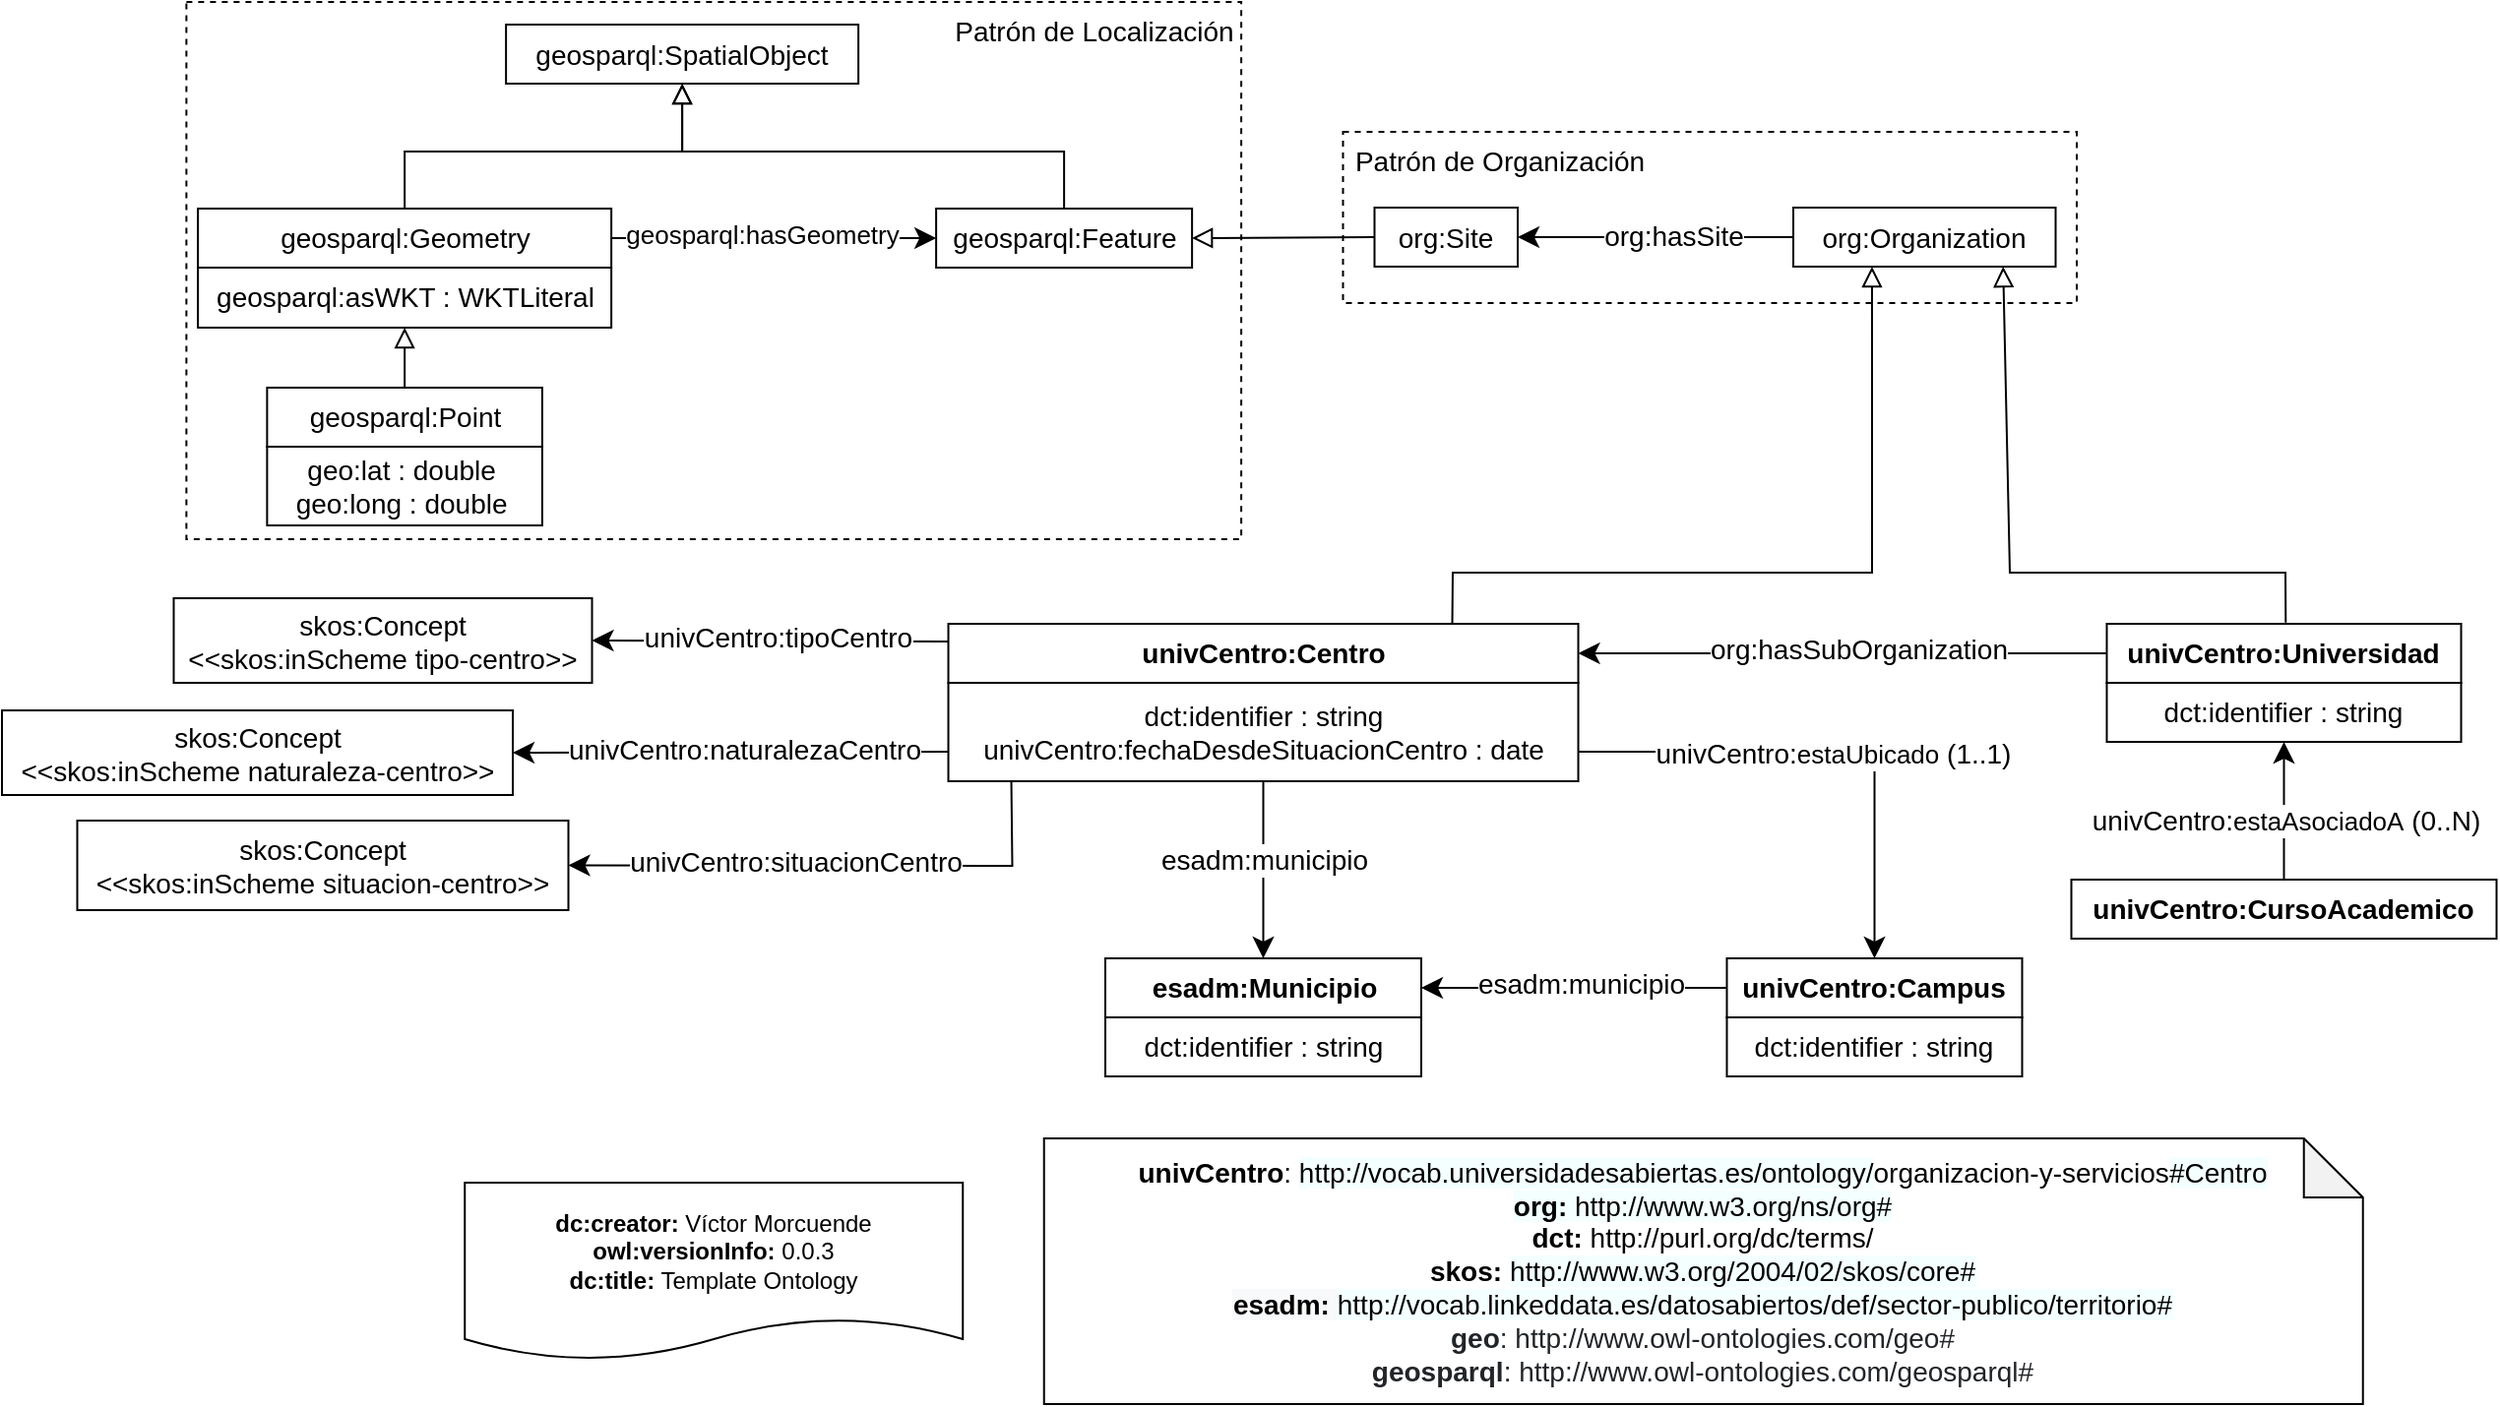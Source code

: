 <mxfile version="17.1.3" type="device"><diagram id="2xOe5xubepqIjJ3LcJC1" name="Page-1"><mxGraphModel dx="2596" dy="854" grid="1" gridSize="10" guides="1" tooltips="1" connect="1" arrows="1" fold="1" page="1" pageScale="1" pageWidth="827" pageHeight="1169" math="0" shadow="0"><root><mxCell id="0"/><mxCell id="1" parent="0"/><mxCell id="2Dfq5uwv8lZPQiUmuwHh-12" value="" style="rounded=0;whiteSpace=wrap;html=1;fontSize=14;fillColor=none;dashed=1;" parent="1" vertex="1"><mxGeometry x="-68.75" y="356" width="372.75" height="87" as="geometry"/></mxCell><mxCell id="tCUEVHxepWvSsO0FmJBN-34" value="" style="rounded=0;whiteSpace=wrap;html=1;fontSize=14;fillColor=none;dashed=1;" parent="1" vertex="1"><mxGeometry x="-656.31" y="290" width="535.87" height="273" as="geometry"/></mxCell><mxCell id="GceAXbP_iQ2KiE-vqXYj-32" value="&lt;font style=&quot;font-size: 14px&quot;&gt;geosparql:SpatialObject&lt;/font&gt;" style="rounded=0;whiteSpace=wrap;html=1;snapToPoint=1;points=[[0.1,0],[0.2,0],[0.3,0],[0.4,0],[0.5,0],[0.6,0],[0.7,0],[0.8,0],[0.9,0],[0,0.1],[0,0.3],[0,0.5],[0,0.7],[0,0.9],[0.1,1],[0.2,1],[0.3,1],[0.4,1],[0.5,1],[0.6,1],[0.7,1],[0.8,1],[0.9,1],[1,0.1],[1,0.3],[1,0.5],[1,0.7],[1,0.9]];" parent="1" vertex="1"><mxGeometry x="-493.94" y="301.5" width="179" height="30" as="geometry"/></mxCell><mxCell id="GceAXbP_iQ2KiE-vqXYj-43" value="" style="group" parent="1" vertex="1" connectable="0"><mxGeometry x="-615.31" y="486" width="139.75" height="70" as="geometry"/></mxCell><mxCell id="GceAXbP_iQ2KiE-vqXYj-36" value="&lt;font style=&quot;font-size: 14px&quot;&gt;geo:lat : double&amp;nbsp;&lt;br&gt;geo:long : double&amp;nbsp;&lt;/font&gt;" style="rounded=0;whiteSpace=wrap;html=1;snapToPoint=1;points=[[0.1,0],[0.2,0],[0.3,0],[0.4,0],[0.5,0],[0.6,0],[0.7,0],[0.8,0],[0.9,0],[0,0.1],[0,0.3],[0,0.5],[0,0.7],[0,0.9],[0.1,1],[0.2,1],[0.3,1],[0.4,1],[0.5,1],[0.6,1],[0.7,1],[0.8,1],[0.9,1],[1,0.1],[1,0.3],[1,0.5],[1,0.7],[1,0.9]];" parent="GceAXbP_iQ2KiE-vqXYj-43" vertex="1"><mxGeometry y="30" width="139.75" height="40" as="geometry"/></mxCell><mxCell id="GceAXbP_iQ2KiE-vqXYj-37" value="&lt;font style=&quot;font-size: 14px&quot;&gt;geosparql:Point&lt;/font&gt;" style="rounded=0;whiteSpace=wrap;html=1;snapToPoint=1;points=[[0.1,0],[0.2,0],[0.3,0],[0.4,0],[0.5,0],[0.6,0],[0.7,0],[0.8,0],[0.9,0],[0,0.1],[0,0.3],[0,0.5],[0,0.7],[0,0.9],[0.1,1],[0.2,1],[0.3,1],[0.4,1],[0.5,1],[0.6,1],[0.7,1],[0.8,1],[0.9,1],[1,0.1],[1,0.3],[1,0.5],[1,0.7],[1,0.9]];" parent="GceAXbP_iQ2KiE-vqXYj-43" vertex="1"><mxGeometry width="139.75" height="30" as="geometry"/></mxCell><mxCell id="tCUEVHxepWvSsO0FmJBN-7" value="&lt;font style=&quot;font-size: 14px&quot;&gt;Patrón de Localización&lt;/font&gt;" style="text;html=1;strokeColor=none;fillColor=none;align=center;verticalAlign=middle;whiteSpace=wrap;rounded=0;dashed=1;" parent="1" vertex="1"><mxGeometry x="-270.44" y="290" width="150" height="30" as="geometry"/></mxCell><mxCell id="tCUEVHxepWvSsO0FmJBN-13" value="&lt;div&gt;&lt;b&gt;dc:creator:&lt;/b&gt;&amp;nbsp;Víctor Morcuende&lt;/div&gt;&lt;div&gt;&lt;b&gt;owl:versionInfo:&lt;/b&gt; 0.0.3&lt;/div&gt;&lt;div&gt;&lt;b&gt;dc:title:&lt;/b&gt; Template Ontology&lt;/div&gt;" style="shape=document;whiteSpace=wrap;html=1;boundedLbl=1;labelBackgroundColor=#ffffff;strokeColor=#000000;fontSize=12;fontColor=#000000;size=0.233;fillColor=none;" parent="1" vertex="1"><mxGeometry x="-514.88" y="890" width="253" height="90" as="geometry"/></mxCell><mxCell id="tCUEVHxepWvSsO0FmJBN-14" value="&lt;div&gt;&lt;font style=&quot;font-size: 14px&quot;&gt;&lt;b&gt;univCentro&lt;/b&gt;:&amp;nbsp;&lt;span style=&quot;text-align: left ; background-color: rgb(244 , 255 , 255)&quot;&gt;http://vocab.universidadesabiertas.es/ontology/&lt;/span&gt;organizacion-y-servicios&lt;span style=&quot;background-color: rgb(244 , 255 , 255)&quot;&gt;#Centro&lt;/span&gt;&lt;/font&gt;&lt;/div&gt;&lt;div&gt;&lt;font style=&quot;font-size: 14px&quot;&gt;&lt;span style=&quot;background-color: rgb(244 , 255 , 255)&quot;&gt;&lt;b&gt;org: &lt;/b&gt;http://www.w3.org/ns/org#&lt;/span&gt;&lt;/font&gt;&lt;/div&gt;&lt;div&gt;&lt;b&gt;dct: &lt;/b&gt;http://purl.org/dc/terms/&lt;br&gt;&lt;/div&gt;&lt;div&gt;&lt;b&gt;skos:&amp;nbsp;&lt;/b&gt;&lt;span style=&quot;background-color: rgb(244 , 255 , 255)&quot;&gt;http://www.w3.org/2004/02/skos/core#&lt;/span&gt;&lt;br&gt;&lt;/div&gt;&lt;div&gt;&lt;/div&gt;&lt;span style=&quot;text-align: left&quot;&gt;&lt;div style=&quot;text-align: center&quot;&gt;&lt;span style=&quot;background-color: rgb(248 , 249 , 250)&quot;&gt;&lt;b&gt;esadm:&lt;/b&gt;&amp;nbsp;&lt;/span&gt;&lt;span style=&quot;font-family: sans-serif ; background-color: rgb(244 , 255 , 255)&quot;&gt;http://vocab.linkeddata.es/datosabiertos/def/sector-publico/territorio#&lt;/span&gt;&lt;/div&gt;&lt;/span&gt;&lt;div&gt;&lt;font style=&quot;font-size: 14px&quot;&gt;&lt;span style=&quot;color: rgb(33 , 37 , 41) ; box-sizing: border-box&quot;&gt;&lt;b&gt;geo&lt;/b&gt;:&amp;nbsp;&lt;/span&gt;&lt;span style=&quot;color: rgb(33 , 37 , 41)&quot;&gt;http://www.owl-ontologies.com/geo#&lt;/span&gt;&lt;/font&gt;&lt;/div&gt;&lt;div&gt;&lt;font style=&quot;font-size: 14px&quot;&gt;&lt;span style=&quot;color: rgb(33 , 37 , 41) ; box-sizing: border-box&quot;&gt;&lt;b&gt;geosparql&lt;/b&gt;:&amp;nbsp;&lt;/span&gt;&lt;span style=&quot;color: rgb(33 , 37 , 41)&quot;&gt;http://www.owl-ontologies.com/geosparql#&lt;/span&gt;&lt;/font&gt;&lt;/div&gt;" style="shape=note;whiteSpace=wrap;html=1;backgroundOutline=1;darkOpacity=0.05;fontSize=14;fillColor=none;" parent="1" vertex="1"><mxGeometry x="-220.63" y="867.5" width="670" height="135" as="geometry"/></mxCell><mxCell id="tCUEVHxepWvSsO0FmJBN-18" value="" style="endArrow=block;html=1;fontColor=#000099;exitX=0.5;exitY=0;exitDx=0;exitDy=0;endFill=0;endSize=8;arcSize=0;rounded=0;fontSize=14;entryX=0.5;entryY=1;entryDx=0;entryDy=0;" parent="1" source="6aX2SC1BbUkcKnOUNkaa-21" target="GceAXbP_iQ2KiE-vqXYj-32" edge="1"><mxGeometry width="50" height="50" relative="1" as="geometry"><mxPoint x="-552.44" y="395.5" as="sourcePoint"/><mxPoint x="-404.44" y="356.5" as="targetPoint"/><Array as="points"><mxPoint x="-545.44" y="366"/><mxPoint x="-404.44" y="366"/></Array></mxGeometry></mxCell><mxCell id="tCUEVHxepWvSsO0FmJBN-19" value="" style="endArrow=block;html=1;fontColor=#000099;exitX=0.5;exitY=0;exitDx=0;exitDy=0;endFill=0;endSize=8;arcSize=0;rounded=0;fontSize=14;entryX=0.5;entryY=1;entryDx=0;entryDy=0;" parent="1" source="6aX2SC1BbUkcKnOUNkaa-22" target="GceAXbP_iQ2KiE-vqXYj-32" edge="1"><mxGeometry width="50" height="50" relative="1" as="geometry"><mxPoint x="-190.94" y="395.5" as="sourcePoint"/><mxPoint x="-394.44" y="346.5" as="targetPoint"/><Array as="points"><mxPoint x="-210.44" y="366"/><mxPoint x="-404.44" y="366"/></Array></mxGeometry></mxCell><mxCell id="tCUEVHxepWvSsO0FmJBN-22" value="" style="endArrow=classic;html=1;exitX=1;exitY=0.5;exitDx=0;exitDy=0;entryX=0;entryY=0.5;entryDx=0;entryDy=0;endSize=8;arcSize=0;rounded=0;fontSize=14;" parent="1" source="6aX2SC1BbUkcKnOUNkaa-21" target="6aX2SC1BbUkcKnOUNkaa-22" edge="1"><mxGeometry width="50" height="50" relative="1" as="geometry"><mxPoint x="-450.44" y="410.5" as="sourcePoint"/><mxPoint x="-280.44" y="410.5" as="targetPoint"/></mxGeometry></mxCell><mxCell id="tCUEVHxepWvSsO0FmJBN-23" value="&lt;span style=&quot;font-size: 13px&quot;&gt;geosparql:hasGeometry&lt;/span&gt;" style="text;html=1;align=center;verticalAlign=middle;resizable=0;points=[];labelBackgroundColor=#ffffff;fontSize=14;fillColor=none;" parent="tCUEVHxepWvSsO0FmJBN-22" vertex="1" connectable="0"><mxGeometry x="-0.127" relative="1" as="geometry"><mxPoint x="4" y="-2" as="offset"/></mxGeometry></mxCell><mxCell id="tCUEVHxepWvSsO0FmJBN-24" value="" style="endArrow=block;html=1;fontColor=#000099;exitX=0.5;exitY=0;exitDx=0;exitDy=0;endFill=0;entryX=0.5;entryY=1;entryDx=0;entryDy=0;endSize=8;arcSize=0;rounded=0;fontSize=14;" parent="1" source="GceAXbP_iQ2KiE-vqXYj-37" target="6aX2SC1BbUkcKnOUNkaa-20" edge="1"><mxGeometry width="50" height="50" relative="1" as="geometry"><mxPoint x="-920.94" y="627" as="sourcePoint"/><mxPoint x="-551.19" y="455.5" as="targetPoint"/></mxGeometry></mxCell><mxCell id="tCUEVHxepWvSsO0FmJBN-36" value="dct:identifier : string" style="rounded=0;whiteSpace=wrap;html=1;snapToPoint=1;points=[[0.1,0],[0.2,0],[0.3,0],[0.4,0],[0.5,0],[0.6,0],[0.7,0],[0.8,0],[0.9,0],[0,0.1],[0,0.3],[0,0.5],[0,0.7],[0,0.9],[0.1,1],[0.2,1],[0.3,1],[0.4,1],[0.5,1],[0.6,1],[0.7,1],[0.8,1],[0.9,1],[1,0.1],[1,0.3],[1,0.5],[1,0.7],[1,0.9]];fontFamily=Helvetica;fontSize=14;fillColor=none;" parent="1" vertex="1"><mxGeometry x="319.25" y="636" width="180" height="30" as="geometry"/></mxCell><mxCell id="tCUEVHxepWvSsO0FmJBN-37" value="&lt;b&gt;univCentro&lt;/b&gt;&lt;b&gt;:Universidad&lt;/b&gt;" style="rounded=0;whiteSpace=wrap;html=1;snapToPoint=1;points=[[0.1,0],[0.2,0],[0.3,0],[0.4,0],[0.5,0],[0.6,0],[0.7,0],[0.8,0],[0.9,0],[0,0.1],[0,0.3],[0,0.5],[0,0.7],[0,0.9],[0.1,1],[0.2,1],[0.3,1],[0.4,1],[0.5,1],[0.6,1],[0.7,1],[0.8,1],[0.9,1],[1,0.1],[1,0.3],[1,0.5],[1,0.7],[1,0.9]];fontFamily=Helvetica;fontSize=14;fillColor=none;" parent="1" vertex="1"><mxGeometry x="319.25" y="606" width="180" height="30" as="geometry"/></mxCell><mxCell id="tCUEVHxepWvSsO0FmJBN-38" value="&lt;b&gt;univCentro&lt;/b&gt;&lt;b&gt;:CursoAcademico&lt;/b&gt;" style="rounded=0;whiteSpace=wrap;html=1;snapToPoint=1;points=[[0.1,0],[0.2,0],[0.3,0],[0.4,0],[0.5,0],[0.6,0],[0.7,0],[0.8,0],[0.9,0],[0,0.1],[0,0.3],[0,0.5],[0,0.7],[0,0.9],[0.1,1],[0.2,1],[0.3,1],[0.4,1],[0.5,1],[0.6,1],[0.7,1],[0.8,1],[0.9,1],[1,0.1],[1,0.3],[1,0.5],[1,0.7],[1,0.9]];fontFamily=Helvetica;fontSize=14;fillColor=none;" parent="1" vertex="1"><mxGeometry x="301.25" y="736" width="216" height="30" as="geometry"/></mxCell><mxCell id="tCUEVHxepWvSsO0FmJBN-42" value="dct:identifier : string&lt;br&gt;univCentro:fechaDesdeSituacionCentro : date" style="rounded=0;whiteSpace=wrap;html=1;snapToPoint=1;points=[[0.1,0],[0.2,0],[0.3,0],[0.4,0],[0.5,0],[0.6,0],[0.7,0],[0.8,0],[0.9,0],[0,0.1],[0,0.3],[0,0.5],[0,0.7],[0,0.9],[0.1,1],[0.2,1],[0.3,1],[0.4,1],[0.5,1],[0.6,1],[0.7,1],[0.8,1],[0.9,1],[1,0.1],[1,0.3],[1,0.5],[1,0.7],[1,0.9]];fontFamily=Helvetica;fontSize=14;fillColor=none;" parent="1" vertex="1"><mxGeometry x="-269.24" y="636" width="320" height="50" as="geometry"/></mxCell><mxCell id="tCUEVHxepWvSsO0FmJBN-43" value="&lt;b&gt;univCentro&lt;/b&gt;&lt;b&gt;:Centro&lt;/b&gt;" style="rounded=0;whiteSpace=wrap;html=1;snapToPoint=1;points=[[0.1,0],[0.2,0],[0.3,0],[0.4,0],[0.5,0],[0.6,0],[0.7,0],[0.8,0],[0.9,0],[0,0.1],[0,0.3],[0,0.5],[0,0.7],[0,0.9],[0.1,1],[0.2,1],[0.3,1],[0.4,1],[0.5,1],[0.6,1],[0.7,1],[0.8,1],[0.9,1],[1,0.1],[1,0.3],[1,0.5],[1,0.7],[1,0.9]];fontFamily=Helvetica;fontSize=14;fillColor=none;" parent="1" vertex="1"><mxGeometry x="-269.24" y="606" width="320" height="30" as="geometry"/></mxCell><mxCell id="tCUEVHxepWvSsO0FmJBN-49" value="" style="endArrow=classic;html=1;exitX=0.5;exitY=0;exitDx=0;exitDy=0;entryX=0.5;entryY=1;entryDx=0;entryDy=0;endSize=8;arcSize=0;rounded=0;fontFamily=Helvetica;fontSize=14;" parent="1" source="tCUEVHxepWvSsO0FmJBN-38" target="tCUEVHxepWvSsO0FmJBN-36" edge="1"><mxGeometry width="50" height="50" relative="1" as="geometry"><mxPoint x="639.25" y="711" as="sourcePoint"/><mxPoint x="829.25" y="711" as="targetPoint"/></mxGeometry></mxCell><mxCell id="tCUEVHxepWvSsO0FmJBN-50" value="&lt;div&gt;univCentro:&lt;span style=&quot;font-size: 13px&quot;&gt;estaAsociadoA&lt;/span&gt;&amp;nbsp;(0..N)&lt;/div&gt;" style="text;html=1;align=center;verticalAlign=middle;resizable=0;points=[];labelBackgroundColor=#ffffff;fontFamily=Helvetica;fontSize=14;fillColor=none;" parent="tCUEVHxepWvSsO0FmJBN-49" vertex="1" connectable="0"><mxGeometry x="-0.127" relative="1" as="geometry"><mxPoint as="offset"/></mxGeometry></mxCell><mxCell id="tCUEVHxepWvSsO0FmJBN-54" value="" style="endArrow=classic;html=1;exitX=0;exitY=0.5;exitDx=0;exitDy=0;entryX=1;entryY=0.5;entryDx=0;entryDy=0;endSize=8;arcSize=0;rounded=0;fontFamily=Helvetica;fontSize=14;" parent="1" source="tCUEVHxepWvSsO0FmJBN-37" target="tCUEVHxepWvSsO0FmJBN-43" edge="1"><mxGeometry width="50" height="50" relative="1" as="geometry"><mxPoint x="171.25" y="736" as="sourcePoint"/><mxPoint x="171.25" y="676" as="targetPoint"/></mxGeometry></mxCell><mxCell id="tCUEVHxepWvSsO0FmJBN-55" value="&lt;div&gt;org:hasSubOrganization&lt;/div&gt;" style="text;html=1;align=center;verticalAlign=middle;resizable=0;points=[];labelBackgroundColor=#ffffff;fontFamily=Helvetica;fontSize=14;fillColor=none;" parent="tCUEVHxepWvSsO0FmJBN-54" vertex="1" connectable="0"><mxGeometry x="-0.127" relative="1" as="geometry"><mxPoint x="-10" y="-2" as="offset"/></mxGeometry></mxCell><mxCell id="tCUEVHxepWvSsO0FmJBN-56" value="" style="endArrow=classic;html=1;exitX=0.5;exitY=1;exitDx=0;exitDy=0;entryX=0.5;entryY=0;entryDx=0;entryDy=0;endSize=8;arcSize=0;rounded=0;fontFamily=Helvetica;fontSize=14;" parent="1" source="tCUEVHxepWvSsO0FmJBN-42" target="tCUEVHxepWvSsO0FmJBN-63" edge="1"><mxGeometry width="50" height="50" relative="1" as="geometry"><mxPoint x="171.25" y="796" as="sourcePoint"/><mxPoint x="-109.245" y="853" as="targetPoint"/></mxGeometry></mxCell><mxCell id="tCUEVHxepWvSsO0FmJBN-57" value="&lt;div&gt;esadm:municipio&lt;/div&gt;" style="text;html=1;align=center;verticalAlign=middle;resizable=0;points=[];labelBackgroundColor=#ffffff;fontFamily=Helvetica;fontSize=14;fillColor=none;" parent="tCUEVHxepWvSsO0FmJBN-56" vertex="1" connectable="0"><mxGeometry x="-0.127" relative="1" as="geometry"><mxPoint as="offset"/></mxGeometry></mxCell><mxCell id="tCUEVHxepWvSsO0FmJBN-58" value="" style="endArrow=classic;html=1;exitX=0;exitY=0.5;exitDx=0;exitDy=0;entryX=1;entryY=0.5;entryDx=0;entryDy=0;endSize=8;arcSize=0;rounded=0;fontFamily=Helvetica;fontSize=14;" parent="1" source="tCUEVHxepWvSsO0FmJBN-61" target="tCUEVHxepWvSsO0FmJBN-63" edge="1"><mxGeometry width="50" height="50" relative="1" as="geometry"><mxPoint x="301.25" y="791" as="sourcePoint"/><mxPoint x="34.38" y="791" as="targetPoint"/></mxGeometry></mxCell><mxCell id="tCUEVHxepWvSsO0FmJBN-59" value="esadm:municipio" style="text;html=1;align=center;verticalAlign=middle;resizable=0;points=[];labelBackgroundColor=#ffffff;fontFamily=Helvetica;fontSize=14;fillColor=none;" parent="tCUEVHxepWvSsO0FmJBN-58" vertex="1" connectable="0"><mxGeometry x="-0.127" relative="1" as="geometry"><mxPoint x="-7" y="-2" as="offset"/></mxGeometry></mxCell><mxCell id="tCUEVHxepWvSsO0FmJBN-60" value="dct:identifier : string" style="rounded=0;whiteSpace=wrap;html=1;snapToPoint=1;points=[[0.1,0],[0.2,0],[0.3,0],[0.4,0],[0.5,0],[0.6,0],[0.7,0],[0.8,0],[0.9,0],[0,0.1],[0,0.3],[0,0.5],[0,0.7],[0,0.9],[0.1,1],[0.2,1],[0.3,1],[0.4,1],[0.5,1],[0.6,1],[0.7,1],[0.8,1],[0.9,1],[1,0.1],[1,0.3],[1,0.5],[1,0.7],[1,0.9]];fontFamily=Helvetica;fontSize=14;fillColor=none;" parent="1" vertex="1"><mxGeometry x="126.25" y="806" width="150" height="30" as="geometry"/></mxCell><mxCell id="tCUEVHxepWvSsO0FmJBN-61" value="&lt;b&gt;univCentro&lt;/b&gt;&lt;b&gt;:Campus&lt;/b&gt;" style="rounded=0;whiteSpace=wrap;html=1;snapToPoint=1;points=[[0.1,0],[0.2,0],[0.3,0],[0.4,0],[0.5,0],[0.6,0],[0.7,0],[0.8,0],[0.9,0],[0,0.1],[0,0.3],[0,0.5],[0,0.7],[0,0.9],[0.1,1],[0.2,1],[0.3,1],[0.4,1],[0.5,1],[0.6,1],[0.7,1],[0.8,1],[0.9,1],[1,0.1],[1,0.3],[1,0.5],[1,0.7],[1,0.9]];fontFamily=Helvetica;fontSize=14;fillColor=none;" parent="1" vertex="1"><mxGeometry x="126.25" y="776" width="150" height="30" as="geometry"/></mxCell><mxCell id="tCUEVHxepWvSsO0FmJBN-62" value="dct:identifier : string" style="rounded=0;whiteSpace=wrap;html=1;snapToPoint=1;points=[[0.1,0],[0.2,0],[0.3,0],[0.4,0],[0.5,0],[0.6,0],[0.7,0],[0.8,0],[0.9,0],[0,0.1],[0,0.3],[0,0.5],[0,0.7],[0,0.9],[0.1,1],[0.2,1],[0.3,1],[0.4,1],[0.5,1],[0.6,1],[0.7,1],[0.8,1],[0.9,1],[1,0.1],[1,0.3],[1,0.5],[1,0.7],[1,0.9]];fontFamily=Helvetica;fontSize=14;fillColor=none;" parent="1" vertex="1"><mxGeometry x="-189.49" y="806" width="160.49" height="30" as="geometry"/></mxCell><mxCell id="tCUEVHxepWvSsO0FmJBN-63" value="&lt;b&gt;esadm:Municipio&lt;/b&gt;" style="rounded=0;whiteSpace=wrap;html=1;snapToPoint=1;points=[[0.1,0],[0.2,0],[0.3,0],[0.4,0],[0.5,0],[0.6,0],[0.7,0],[0.8,0],[0.9,0],[0,0.1],[0,0.3],[0,0.5],[0,0.7],[0,0.9],[0.1,1],[0.2,1],[0.3,1],[0.4,1],[0.5,1],[0.6,1],[0.7,1],[0.8,1],[0.9,1],[1,0.1],[1,0.3],[1,0.5],[1,0.7],[1,0.9]];fontFamily=Helvetica;fontSize=14;fillColor=none;" parent="1" vertex="1"><mxGeometry x="-189.5" y="776" width="160.5" height="30" as="geometry"/></mxCell><mxCell id="2Dfq5uwv8lZPQiUmuwHh-2" value="org:Site" style="rounded=0;whiteSpace=wrap;html=1;snapToPoint=1;points=[[0.1,0],[0.2,0],[0.3,0],[0.4,0],[0.5,0],[0.6,0],[0.7,0],[0.8,0],[0.9,0],[0,0.1],[0,0.3],[0,0.5],[0,0.7],[0,0.9],[0.1,1],[0.2,1],[0.3,1],[0.4,1],[0.5,1],[0.6,1],[0.7,1],[0.8,1],[0.9,1],[1,0.1],[1,0.3],[1,0.5],[1,0.7],[1,0.9]];fontFamily=Helvetica;fontSize=14;fillColor=none;" parent="1" vertex="1"><mxGeometry x="-52.75" y="394.5" width="72.75" height="30" as="geometry"/></mxCell><mxCell id="2Dfq5uwv8lZPQiUmuwHh-3" value="" style="endArrow=block;html=1;fontColor=#000099;endFill=0;entryX=0.8;entryY=1;entryDx=0;entryDy=0;endSize=8;arcSize=0;rounded=0;fontSize=14;exitX=0.505;exitY=-0.02;exitDx=0;exitDy=0;exitPerimeter=0;" parent="1" source="tCUEVHxepWvSsO0FmJBN-37" target="2Dfq5uwv8lZPQiUmuwHh-6" edge="1"><mxGeometry width="50" height="50" relative="1" as="geometry"><mxPoint x="440" y="600" as="sourcePoint"/><mxPoint x="261" y="503" as="targetPoint"/><Array as="points"><mxPoint x="410" y="580"/><mxPoint x="270" y="580"/></Array></mxGeometry></mxCell><mxCell id="2Dfq5uwv8lZPQiUmuwHh-6" value="org:Organization" style="rounded=0;whiteSpace=wrap;html=1;snapToPoint=1;points=[[0.1,0],[0.2,0],[0.3,0],[0.4,0],[0.5,0],[0.6,0],[0.7,0],[0.8,0],[0.9,0],[0,0.1],[0,0.3],[0,0.5],[0,0.7],[0,0.9],[0.1,1],[0.2,1],[0.3,1],[0.4,1],[0.5,1],[0.6,1],[0.7,1],[0.8,1],[0.9,1],[1,0.1],[1,0.3],[1,0.5],[1,0.7],[1,0.9]];fontFamily=Helvetica;fontSize=14;fillColor=none;" parent="1" vertex="1"><mxGeometry x="160" y="394.5" width="133.25" height="30" as="geometry"/></mxCell><mxCell id="2Dfq5uwv8lZPQiUmuwHh-8" value="" style="endArrow=classic;html=1;exitX=0;exitY=0.5;exitDx=0;exitDy=0;entryX=1;entryY=0.5;entryDx=0;entryDy=0;endSize=8;arcSize=0;rounded=0;fontFamily=Helvetica;fontSize=14;" parent="1" source="2Dfq5uwv8lZPQiUmuwHh-6" target="2Dfq5uwv8lZPQiUmuwHh-2" edge="1"><mxGeometry width="50" height="50" relative="1" as="geometry"><mxPoint x="24.75" y="597.5" as="sourcePoint"/><mxPoint x="24.75" y="667.5" as="targetPoint"/></mxGeometry></mxCell><mxCell id="2Dfq5uwv8lZPQiUmuwHh-9" value="&lt;div&gt;org:hasSite&lt;/div&gt;" style="text;html=1;align=center;verticalAlign=middle;resizable=0;points=[];labelBackgroundColor=#ffffff;fontFamily=Helvetica;fontSize=14;fillColor=none;" parent="2Dfq5uwv8lZPQiUmuwHh-8" vertex="1" connectable="0"><mxGeometry x="-0.127" relative="1" as="geometry"><mxPoint y="-1" as="offset"/></mxGeometry></mxCell><mxCell id="2Dfq5uwv8lZPQiUmuwHh-13" value="&lt;font style=&quot;font-size: 14px&quot;&gt;Patrón de Organización&lt;/font&gt;" style="text;html=1;strokeColor=none;fillColor=none;align=center;verticalAlign=middle;whiteSpace=wrap;rounded=0;dashed=1;" parent="1" vertex="1"><mxGeometry x="-68.75" y="356" width="160" height="30" as="geometry"/></mxCell><mxCell id="2Dfq5uwv8lZPQiUmuwHh-14" value="" style="endArrow=block;html=1;fontColor=#000099;endFill=0;endSize=8;arcSize=0;rounded=0;fontSize=14;exitX=0.8;exitY=0;exitDx=0;exitDy=0;entryX=0.3;entryY=1;entryDx=0;entryDy=0;" parent="1" source="tCUEVHxepWvSsO0FmJBN-43" target="2Dfq5uwv8lZPQiUmuwHh-6" edge="1"><mxGeometry width="50" height="50" relative="1" as="geometry"><mxPoint y="470" as="sourcePoint"/><mxPoint y="460" as="targetPoint"/><Array as="points"><mxPoint x="-13" y="580"/><mxPoint x="200" y="580"/></Array></mxGeometry></mxCell><mxCell id="2Dfq5uwv8lZPQiUmuwHh-18" value="" style="endArrow=classic;html=1;exitX=1;exitY=0.7;exitDx=0;exitDy=0;entryX=0.5;entryY=0;entryDx=0;entryDy=0;endSize=8;arcSize=0;rounded=0;fontFamily=Helvetica;fontSize=14;" parent="1" source="tCUEVHxepWvSsO0FmJBN-42" target="tCUEVHxepWvSsO0FmJBN-61" edge="1"><mxGeometry width="50" height="50" relative="1" as="geometry"><mxPoint x="-99.24" y="786" as="sourcePoint"/><mxPoint x="-99.25" y="863" as="targetPoint"/><Array as="points"><mxPoint x="201.25" y="671"/></Array></mxGeometry></mxCell><mxCell id="2Dfq5uwv8lZPQiUmuwHh-19" value="&lt;div&gt;univCentro:&lt;span style=&quot;font-size: 13px&quot;&gt;estaUbicado&lt;/span&gt;&amp;nbsp;(1..1)&lt;/div&gt;" style="text;html=1;align=center;verticalAlign=middle;resizable=0;points=[];labelBackgroundColor=#ffffff;fontFamily=Helvetica;fontSize=14;fillColor=none;" parent="2Dfq5uwv8lZPQiUmuwHh-18" vertex="1" connectable="0"><mxGeometry x="-0.127" relative="1" as="geometry"><mxPoint x="17" y="1" as="offset"/></mxGeometry></mxCell><mxCell id="2Dfq5uwv8lZPQiUmuwHh-21" value="skos:Concept&lt;br&gt;&amp;lt;&amp;lt;skos:inScheme tipo-centro&amp;gt;&amp;gt;" style="rounded=0;whiteSpace=wrap;html=1;snapToPoint=1;points=[[0.1,0],[0.2,0],[0.3,0],[0.4,0],[0.5,0],[0.6,0],[0.7,0],[0.8,0],[0.9,0],[0,0.1],[0,0.3],[0,0.5],[0,0.7],[0,0.9],[0.1,1],[0.2,1],[0.3,1],[0.4,1],[0.5,1],[0.6,1],[0.7,1],[0.8,1],[0.9,1],[1,0.1],[1,0.3],[1,0.5],[1,0.7],[1,0.9]];fontFamily=Helvetica;fontSize=14;fillColor=none;" parent="1" vertex="1"><mxGeometry x="-662.75" y="593" width="212.5" height="43" as="geometry"/></mxCell><mxCell id="2Dfq5uwv8lZPQiUmuwHh-22" value="" style="endArrow=classic;html=1;endSize=8;arcSize=0;rounded=0;fontFamily=Helvetica;fontSize=14;entryX=1;entryY=0.5;entryDx=0;entryDy=0;exitX=0;exitY=0.3;exitDx=0;exitDy=0;" parent="1" source="tCUEVHxepWvSsO0FmJBN-43" target="2Dfq5uwv8lZPQiUmuwHh-21" edge="1"><mxGeometry width="50" height="50" relative="1" as="geometry"><mxPoint x="-308.75" y="596" as="sourcePoint"/><mxPoint x="-402" y="726" as="targetPoint"/></mxGeometry></mxCell><mxCell id="2Dfq5uwv8lZPQiUmuwHh-23" value="&lt;div&gt;univCentro:tipoCentro&lt;/div&gt;" style="text;html=1;align=center;verticalAlign=middle;resizable=0;points=[];labelBackgroundColor=#ffffff;fontFamily=Helvetica;fontSize=14;fillColor=none;" parent="2Dfq5uwv8lZPQiUmuwHh-22" vertex="1" connectable="0"><mxGeometry x="-0.127" relative="1" as="geometry"><mxPoint x="-8" y="-2" as="offset"/></mxGeometry></mxCell><mxCell id="2Dfq5uwv8lZPQiUmuwHh-24" value="skos:Concept&lt;br&gt;&amp;lt;&amp;lt;skos:inScheme naturaleza-centro&amp;gt;&amp;gt;" style="rounded=0;whiteSpace=wrap;html=1;snapToPoint=1;points=[[0.1,0],[0.2,0],[0.3,0],[0.4,0],[0.5,0],[0.6,0],[0.7,0],[0.8,0],[0.9,0],[0,0.1],[0,0.3],[0,0.5],[0,0.7],[0,0.9],[0.1,1],[0.2,1],[0.3,1],[0.4,1],[0.5,1],[0.6,1],[0.7,1],[0.8,1],[0.9,1],[1,0.1],[1,0.3],[1,0.5],[1,0.7],[1,0.9]];fontFamily=Helvetica;fontSize=14;fillColor=none;" parent="1" vertex="1"><mxGeometry x="-750" y="650" width="259.5" height="43" as="geometry"/></mxCell><mxCell id="2Dfq5uwv8lZPQiUmuwHh-25" value="" style="endArrow=classic;html=1;endSize=8;arcSize=0;rounded=0;fontFamily=Helvetica;fontSize=14;entryX=1;entryY=0.5;entryDx=0;entryDy=0;exitX=0;exitY=0.7;exitDx=0;exitDy=0;" parent="1" source="tCUEVHxepWvSsO0FmJBN-42" target="2Dfq5uwv8lZPQiUmuwHh-24" edge="1"><mxGeometry width="50" height="50" relative="1" as="geometry"><mxPoint x="-288.75" y="646" as="sourcePoint"/><mxPoint x="-432" y="787" as="targetPoint"/></mxGeometry></mxCell><mxCell id="2Dfq5uwv8lZPQiUmuwHh-26" value="&lt;div&gt;univCentro:naturalezaCentro&lt;/div&gt;" style="text;html=1;align=center;verticalAlign=middle;resizable=0;points=[];labelBackgroundColor=#ffffff;fontFamily=Helvetica;fontSize=14;fillColor=none;" parent="2Dfq5uwv8lZPQiUmuwHh-25" vertex="1" connectable="0"><mxGeometry x="-0.127" relative="1" as="geometry"><mxPoint x="-8" y="-1" as="offset"/></mxGeometry></mxCell><mxCell id="2Dfq5uwv8lZPQiUmuwHh-27" value="skos:Concept&lt;br&gt;&amp;lt;&amp;lt;skos:inScheme situacion-centro&amp;gt;&amp;gt;" style="rounded=0;whiteSpace=wrap;html=1;snapToPoint=1;points=[[0.1,0],[0.2,0],[0.3,0],[0.4,0],[0.5,0],[0.6,0],[0.7,0],[0.8,0],[0.9,0],[0,0.1],[0,0.3],[0,0.5],[0,0.7],[0,0.9],[0.1,1],[0.2,1],[0.3,1],[0.4,1],[0.5,1],[0.6,1],[0.7,1],[0.8,1],[0.9,1],[1,0.1],[1,0.3],[1,0.5],[1,0.7],[1,0.9]];fontFamily=Helvetica;fontSize=14;fillColor=none;" parent="1" vertex="1"><mxGeometry x="-711.75" y="706" width="249.5" height="45.5" as="geometry"/></mxCell><mxCell id="2Dfq5uwv8lZPQiUmuwHh-28" value="" style="endArrow=classic;html=1;endSize=8;arcSize=0;rounded=0;fontFamily=Helvetica;fontSize=14;entryX=1;entryY=0.5;entryDx=0;entryDy=0;exitX=0.1;exitY=1;exitDx=0;exitDy=0;" parent="1" source="tCUEVHxepWvSsO0FmJBN-42" target="2Dfq5uwv8lZPQiUmuwHh-27" edge="1"><mxGeometry width="50" height="50" relative="1" as="geometry"><mxPoint x="-288.75" y="706" as="sourcePoint"/><mxPoint x="-462" y="857" as="targetPoint"/><Array as="points"><mxPoint x="-236.75" y="729"/></Array></mxGeometry></mxCell><mxCell id="2Dfq5uwv8lZPQiUmuwHh-29" value="&lt;div&gt;univCentro:situacionCentro&lt;/div&gt;" style="text;html=1;align=center;verticalAlign=middle;resizable=0;points=[];labelBackgroundColor=#ffffff;fontFamily=Helvetica;fontSize=14;fillColor=none;" parent="2Dfq5uwv8lZPQiUmuwHh-28" vertex="1" connectable="0"><mxGeometry x="-0.127" relative="1" as="geometry"><mxPoint x="-37" y="-2" as="offset"/></mxGeometry></mxCell><mxCell id="6aX2SC1BbUkcKnOUNkaa-20" value="geosparql:asWKT : WKTLiteral" style="rounded=0;whiteSpace=wrap;html=1;snapToPoint=1;points=[[0.1,0],[0.2,0],[0.3,0],[0.4,0],[0.5,0],[0.6,0],[0.7,0],[0.8,0],[0.9,0],[0,0.1],[0,0.3],[0,0.5],[0,0.7],[0,0.9],[0.1,1],[0.2,1],[0.3,1],[0.4,1],[0.5,1],[0.6,1],[0.7,1],[0.8,1],[0.9,1],[1,0.1],[1,0.3],[1,0.5],[1,0.7],[1,0.9]];fontFamily=Helvetica;fontSize=14;fillColor=none;" parent="1" vertex="1"><mxGeometry x="-650.44" y="425" width="210" height="30.5" as="geometry"/></mxCell><mxCell id="6aX2SC1BbUkcKnOUNkaa-21" value="geosparql:Geometry" style="rounded=0;whiteSpace=wrap;html=1;snapToPoint=1;points=[[0.1,0],[0.2,0],[0.3,0],[0.4,0],[0.5,0],[0.6,0],[0.7,0],[0.8,0],[0.9,0],[0,0.1],[0,0.3],[0,0.5],[0,0.7],[0,0.9],[0.1,1],[0.2,1],[0.3,1],[0.4,1],[0.5,1],[0.6,1],[0.7,1],[0.8,1],[0.9,1],[1,0.1],[1,0.3],[1,0.5],[1,0.7],[1,0.9]];fontFamily=Helvetica;fontSize=14;fillColor=none;" parent="1" vertex="1"><mxGeometry x="-650.44" y="395" width="210" height="30" as="geometry"/></mxCell><mxCell id="6aX2SC1BbUkcKnOUNkaa-22" value="geosparql:Feature" style="rounded=0;whiteSpace=wrap;html=1;snapToPoint=1;points=[[0.1,0],[0.2,0],[0.3,0],[0.4,0],[0.5,0],[0.6,0],[0.7,0],[0.8,0],[0.9,0],[0,0.1],[0,0.3],[0,0.5],[0,0.7],[0,0.9],[0.1,1],[0.2,1],[0.3,1],[0.4,1],[0.5,1],[0.6,1],[0.7,1],[0.8,1],[0.9,1],[1,0.1],[1,0.3],[1,0.5],[1,0.7],[1,0.9]];fontFamily=Helvetica;fontSize=14;fillColor=none;" parent="1" vertex="1"><mxGeometry x="-275.44" y="395" width="130" height="30" as="geometry"/></mxCell><mxCell id="6aX2SC1BbUkcKnOUNkaa-23" value="" style="endArrow=block;html=1;fontColor=#000099;exitX=0;exitY=0.5;exitDx=0;exitDy=0;endFill=0;entryX=1;entryY=0.5;entryDx=0;entryDy=0;endSize=8;arcSize=0;rounded=0;fontSize=14;" parent="1" source="2Dfq5uwv8lZPQiUmuwHh-2" target="6aX2SC1BbUkcKnOUNkaa-22" edge="1"><mxGeometry width="50" height="50" relative="1" as="geometry"><mxPoint x="-535.445" y="486" as="sourcePoint"/><mxPoint x="-535.45" y="455.5" as="targetPoint"/></mxGeometry></mxCell></root></mxGraphModel></diagram></mxfile>
